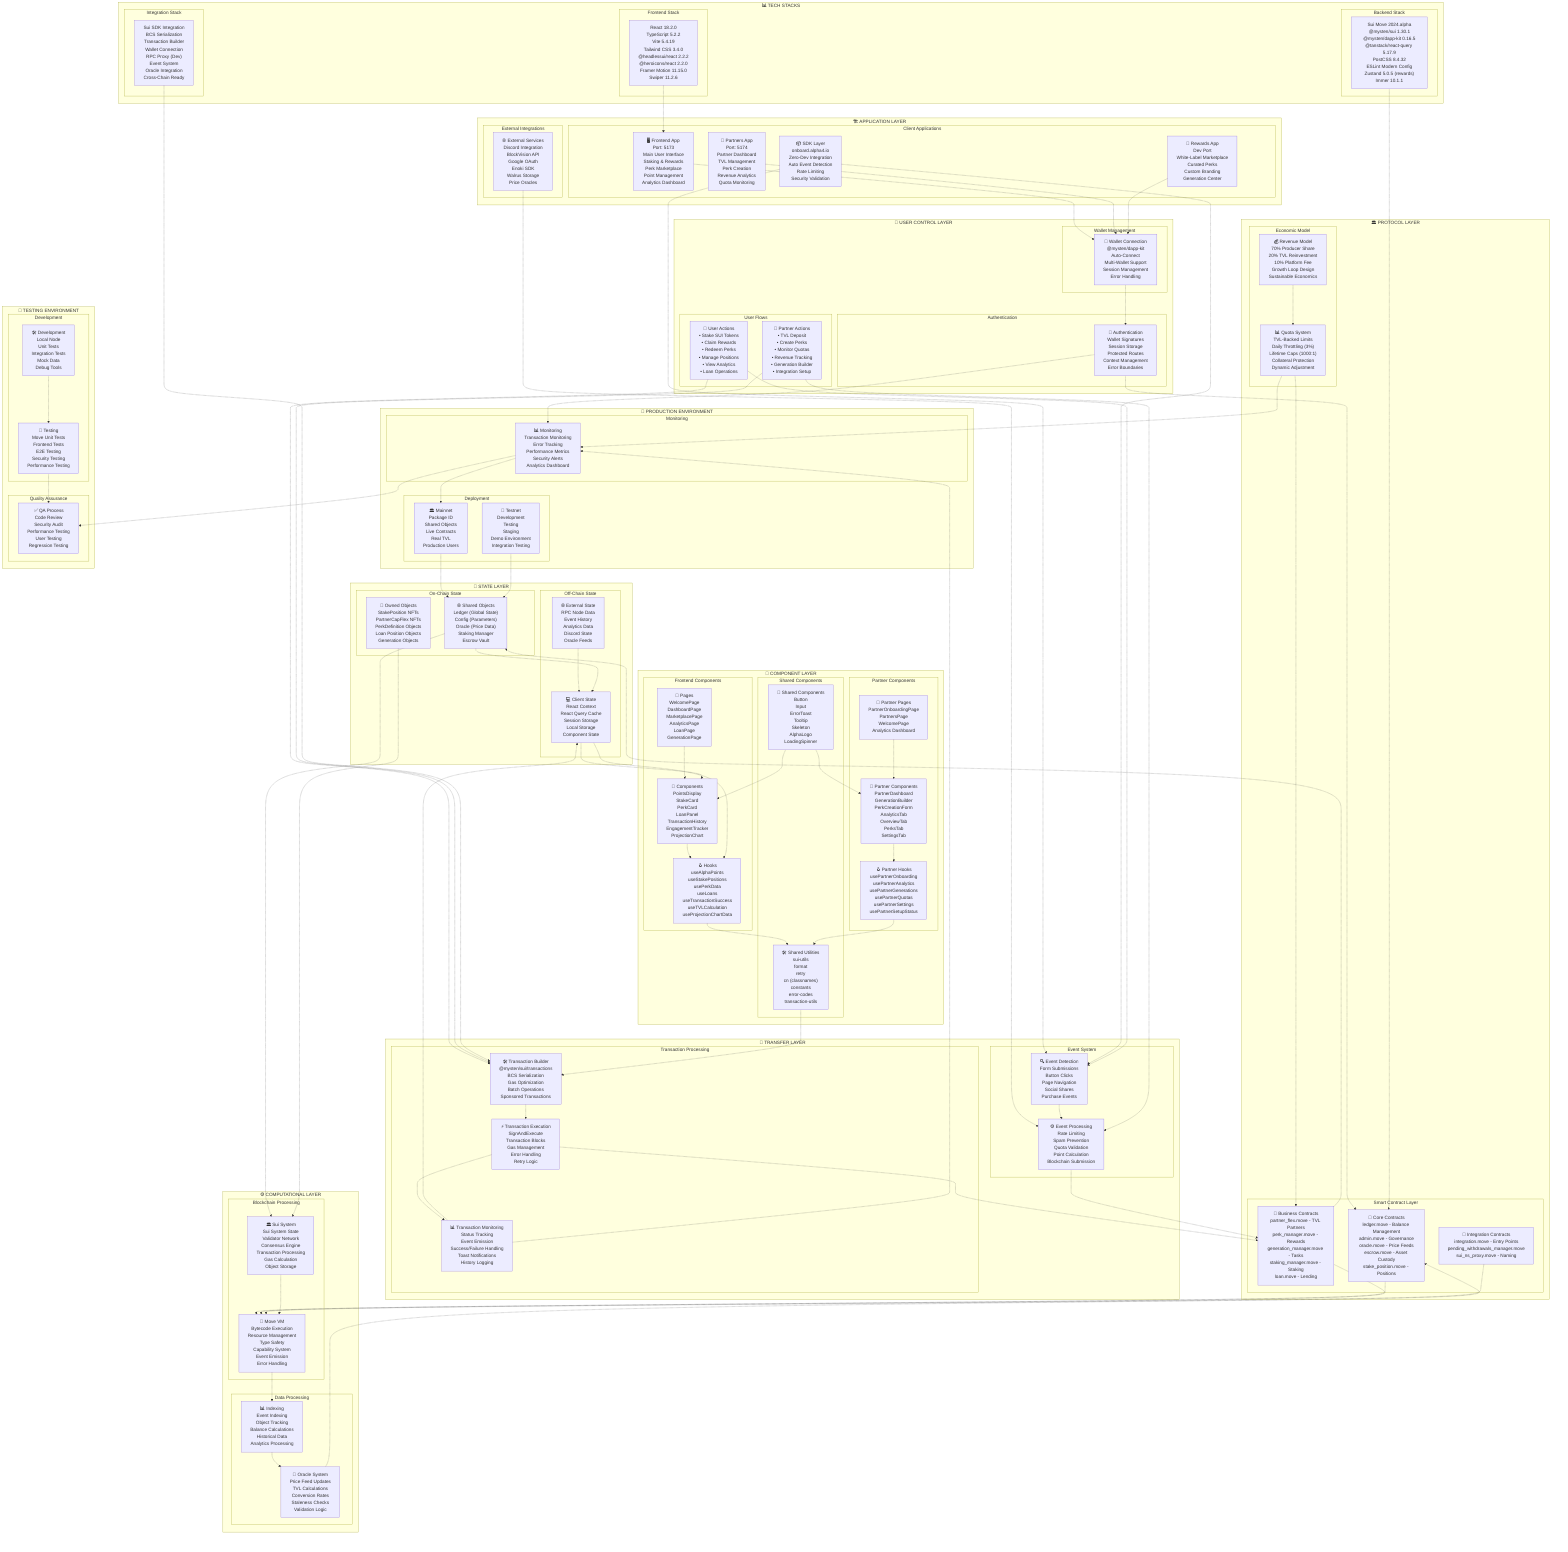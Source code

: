 graph TB
    subgraph "📊 TECH STACKS"
        subgraph "Frontend Stack"
            FE_TECH["React 18.2.0<br/>TypeScript 5.2.2<br/>Vite 5.4.19<br/>Tailwind CSS 3.4.0<br/>@headlessui/react 2.2.2<br/>@heroicons/react 2.2.0<br/>Framer Motion 11.15.0<br/>Swiper 11.2.6"]
        end
        
        subgraph "Backend Stack"
            BE_TECH["Sui Move 2024.alpha<br/>@mysten/sui 1.30.1<br/>@mysten/dapp-kit 0.16.5<br/>@tanstack/react-query 5.17.9<br/>PostCSS 8.4.32<br/>ESLint Modern Config<br/>Zustand 5.0.5 (rewards)<br/>Immer 10.1.1"]
        end
        
        subgraph "Integration Stack"
            INT_TECH["Sui SDK Integration<br/>BCS Serialization<br/>Transaction Builder<br/>Wallet Connection<br/>RPC Proxy (Dev)<br/>Event System<br/>Oracle Integration<br/>Cross-Chain Ready"]
        end
    end
    
    subgraph "🏗️ APPLICATION LAYER"
        subgraph "Client Applications"
            FRONTEND_APP["🖥️ Frontend App<br/>Port: 5173<br/>Main User Interface<br/>Staking & Rewards<br/>Perk Marketplace<br/>Point Management<br/>Analytics Dashboard"]
            
            PARTNERS_APP["🤝 Partners App<br/>Port: 5174<br/>Partner Dashboard<br/>TVL Management<br/>Perk Creation<br/>Revenue Analytics<br/>Quota Monitoring"]
            
            REWARDS_APP["🎁 Rewards App<br/>Dev Port<br/>White-Label Marketplace<br/>Curated Perks<br/>Custom Branding<br/>Generation Center"]
            
            SDK_LAYER["📦 SDK Layer<br/>onboard.alpha4.io<br/>Zero-Dev Integration<br/>Auto Event Detection<br/>Rate Limiting<br/>Security Validation"]
        end
        
        subgraph "External Integrations"
            EXT_SERVICES["🌐 External Services<br/>Discord Integration<br/>BlockVision API<br/>Google OAuth<br/>Enoki SDK<br/>Walrus Storage<br/>Price Oracles"]
        end
    end
    
    subgraph "👤 USER CONTROL LAYER"
        subgraph "Wallet Management"
            WALLET_CONNECT["🔐 Wallet Connection<br/>@mysten/dapp-kit<br/>Auto-Connect<br/>Multi-Wallet Support<br/>Session Management<br/>Error Handling"]
        end
        
        subgraph "User Flows"
            USER_ACTIONS["👤 User Actions<br/>• Stake SUI Tokens<br/>• Claim Rewards<br/>• Redeem Perks<br/>• Manage Positions<br/>• View Analytics<br/>• Loan Operations"]
            
            PARTNER_ACTIONS["🤝 Partner Actions<br/>• TVL Deposit<br/>• Create Perks<br/>• Monitor Quotas<br/>• Revenue Tracking<br/>• Generation Builder<br/>• Integration Setup"]
        end
        
        subgraph "Authentication"
            AUTH_LAYER["🔑 Authentication<br/>Wallet Signatures<br/>Session Storage<br/>Protected Routes<br/>Context Management<br/>Error Boundaries"]
        end
    end
    
    subgraph "🔄 TRANSFER LAYER"
        subgraph "Transaction Processing"
            TX_BUILDER["🛠️ Transaction Builder<br/>@mysten/sui/transactions<br/>BCS Serialization<br/>Gas Optimization<br/>Batch Operations<br/>Sponsored Transactions"]
            
            TX_EXECUTION["⚡ Transaction Execution<br/>SignAndExecute<br/>Transaction Blocks<br/>Gas Management<br/>Error Handling<br/>Retry Logic"]
            
            TX_MONITORING["📊 Transaction Monitoring<br/>Status Tracking<br/>Event Emission<br/>Success/Failure Handling<br/>Toast Notifications<br/>History Logging"]
        end
        
        subgraph "Event System"
            EVENT_DETECTION["🔍 Event Detection<br/>Form Submissions<br/>Button Clicks<br/>Page Navigation<br/>Social Shares<br/>Purchase Events"]
            
            EVENT_PROCESSING["⚙️ Event Processing<br/>Rate Limiting<br/>Spam Prevention<br/>Quota Validation<br/>Point Calculation<br/>Blockchain Submission"]
        end
    end
    
    subgraph "🏛️ PROTOCOL LAYER"
        subgraph "Smart Contract Layer"
            CORE_CONTRACTS["🔐 Core Contracts<br/>ledger.move - Balance Management<br/>admin.move - Governance<br/>oracle.move - Price Feeds<br/>escrow.move - Asset Custody<br/>stake_position.move - Positions"]
            
            BUSINESS_CONTRACTS["💼 Business Contracts<br/>partner_flex.move - TVL Partners<br/>perk_manager.move - Rewards<br/>generation_manager.move - Tasks<br/>staking_manager.move - Staking<br/>loan.move - Lending"]
            
            INTEGRATION_CONTRACTS["🔗 Integration Contracts<br/>integration.move - Entry Points<br/>pending_withdrawals_manager.move<br/>sui_ns_proxy.move - Naming"]
        end
        
        subgraph "Economic Model"
            REVENUE_MODEL["💰 Revenue Model<br/>70% Producer Share<br/>20% TVL Reinvestment<br/>10% Platform Fee<br/>Growth Loop Design<br/>Sustainable Economics"]
            
            QUOTA_SYSTEM["📊 Quota System<br/>TVL-Backed Limits<br/>Daily Throttling (3%)<br/>Lifetime Caps (1000:1)<br/>Collateral Protection<br/>Dynamic Adjustment"]
        end
    end
    
    subgraph "🧩 COMPONENT LAYER"
        subgraph "Frontend Components"
            FE_PAGES["📄 Pages<br/>WelcomePage<br/>DashboardPage<br/>MarketplacePage<br/>AnalyticsPage<br/>LoanPage<br/>GenerationPage"]
            
            FE_COMPONENTS["🎨 Components<br/>PointsDisplay<br/>StakeCard<br/>PerkCard<br/>LoanPanel<br/>TransactionHistory<br/>EngagementTracker<br/>ProjectionChart"]
            
            FE_HOOKS["🪝 Hooks<br/>useAlphaPoints<br/>useStakePositions<br/>usePerkData<br/>useLoans<br/>useTransactionSuccess<br/>useTVLCalculation<br/>useProjectionChartData"]
        end
        
        subgraph "Partner Components"
            PARTNER_PAGES["📄 Partner Pages<br/>PartnerOnboardingPage<br/>PartnersPage<br/>WelcomePage<br/>Analytics Dashboard"]
            
            PARTNER_COMPONENTS["🎨 Partner Components<br/>PartnerDashboard<br/>GenerationBuilder<br/>PerkCreationForm<br/>AnalyticsTab<br/>OverviewTab<br/>PerksTab<br/>SettingsTab"]
            
            PARTNER_HOOKS["🪝 Partner Hooks<br/>usePartnerOnboarding<br/>usePartnerAnalytics<br/>usePartnerGenerations<br/>usePartnerQuotas<br/>usePartnerSettings<br/>usePartnerSetupStatus"]
        end
        
        subgraph "Shared Components"
            SHARED_COMPONENTS["🔧 Shared Components<br/>Button<br/>Input<br/>ErrorToast<br/>Tooltip<br/>Skeleton<br/>AlphaLogo<br/>LoadingSpinner"]
            
            SHARED_UTILS["🛠️ Shared Utilities<br/>sui-utils<br/>format<br/>retry<br/>cn (classnames)<br/>constants<br/>error-codes<br/>transaction-utils"]
        end
    end
    
    subgraph "⚙️ COMPUTATIONAL LAYER"
        subgraph "Blockchain Processing"
            SUI_SYSTEM["🏛️ Sui System<br/>Sui System State<br/>Validator Network<br/>Consensus Engine<br/>Transaction Processing<br/>Gas Calculation<br/>Object Storage"]
            
            MOVE_VM["🔧 Move VM<br/>Bytecode Execution<br/>Resource Management<br/>Type Safety<br/>Capability System<br/>Event Emission<br/>Error Handling"]
        end
        
        subgraph "Data Processing"
            INDEXING["📊 Indexing<br/>Event Indexing<br/>Object Tracking<br/>Balance Calculations<br/>Historical Data<br/>Analytics Processing"]
            
            ORACLES["🔮 Oracle System<br/>Price Feed Updates<br/>TVL Calculations<br/>Conversion Rates<br/>Staleness Checks<br/>Validation Logic"]
        end
    end
    
    subgraph "💾 STATE LAYER"
        subgraph "On-Chain State"
            SHARED_OBJECTS["🌐 Shared Objects<br/>Ledger (Global State)<br/>Config (Parameters)<br/>Oracle (Price Data)<br/>Staking Manager<br/>Escrow Vault"]
            
            OWNED_OBJECTS["👤 Owned Objects<br/>StakePosition NFTs<br/>PartnerCapFlex NFTs<br/>PerkDefinition Objects<br/>Loan Position Objects<br/>Generation Objects"]
        end
        
        subgraph "Off-Chain State"
            CLIENT_STATE["💻 Client State<br/>React Context<br/>React Query Cache<br/>Session Storage<br/>Local Storage<br/>Component State"]
            
            EXTERNAL_STATE["🌐 External State<br/>RPC Node Data<br/>Event History<br/>Analytics Data<br/>Discord State<br/>Oracle Feeds"]
        end
    end
    
    subgraph "🚀 PRODUCTION ENVIRONMENT"
        subgraph "Deployment"
            MAINNET["🏛️ Mainnet<br/>Package ID<br/>Shared Objects<br/>Live Contracts<br/>Real TVL<br/>Production Users"]
            
            TESTNET["🧪 Testnet<br/>Development<br/>Testing<br/>Staging<br/>Demo Environment<br/>Integration Testing"]
        end
        
        subgraph "Monitoring"
            MONITORING["📊 Monitoring<br/>Transaction Monitoring<br/>Error Tracking<br/>Performance Metrics<br/>Security Alerts<br/>Analytics Dashboard"]
        end
    end
    
    subgraph "🔬 TESTING ENVIRONMENT"
        subgraph "Development"
            DEV_ENV["🛠️ Development<br/>Local Node<br/>Unit Tests<br/>Integration Tests<br/>Mock Data<br/>Debug Tools"]
            
            TESTING["🧪 Testing<br/>Move Unit Tests<br/>Frontend Tests<br/>E2E Testing<br/>Security Testing<br/>Performance Testing"]
        end
        
        subgraph "Quality Assurance"
            QA_PROCESS["✅ QA Process<br/>Code Review<br/>Security Audit<br/>Performance Testing<br/>User Testing<br/>Regression Testing"]
        end
    end
    
    %% Application Layer Connections
    FRONTEND_APP -.-> WALLET_CONNECT
    PARTNERS_APP -.-> WALLET_CONNECT
    REWARDS_APP -.-> WALLET_CONNECT
    SDK_LAYER -.-> EVENT_DETECTION
    EXT_SERVICES -.-> EVENT_PROCESSING
    
    %% User Control Layer Connections
    WALLET_CONNECT -.-> AUTH_LAYER
    USER_ACTIONS -.-> TX_BUILDER
    PARTNER_ACTIONS -.-> TX_BUILDER
    AUTH_LAYER -.-> CORE_CONTRACTS
    
    %% Transfer Layer Connections
    TX_BUILDER -.-> TX_EXECUTION
    TX_EXECUTION -.-> TX_MONITORING
    EVENT_DETECTION -.-> EVENT_PROCESSING
    EVENT_PROCESSING -.-> BUSINESS_CONTRACTS
    
    %% Protocol Layer Connections
    CORE_CONTRACTS -.-> MOVE_VM
    BUSINESS_CONTRACTS -.-> MOVE_VM
    INTEGRATION_CONTRACTS -.-> MOVE_VM
    REVENUE_MODEL -.-> QUOTA_SYSTEM
    QUOTA_SYSTEM -.-> BUSINESS_CONTRACTS
    
    %% Component Layer Connections
    FE_PAGES -.-> FE_COMPONENTS
    FE_COMPONENTS -.-> FE_HOOKS
    PARTNER_PAGES -.-> PARTNER_COMPONENTS
    PARTNER_COMPONENTS -.-> PARTNER_HOOKS
    FE_HOOKS -.-> SHARED_UTILS
    PARTNER_HOOKS -.-> SHARED_UTILS
    
    %% Computational Layer Connections
    SUI_SYSTEM -.-> MOVE_VM
    MOVE_VM -.-> INDEXING
    INDEXING -.-> ORACLES
    ORACLES -.-> CORE_CONTRACTS
    
    %% State Layer Connections
    SHARED_OBJECTS -.-> SUI_SYSTEM
    OWNED_OBJECTS -.-> SUI_SYSTEM
    CLIENT_STATE -.-> FE_HOOKS
    EXTERNAL_STATE -.-> CLIENT_STATE
    
    %% Environment Connections
    MAINNET -.-> SHARED_OBJECTS
    TESTNET -.-> SHARED_OBJECTS
    MONITORING -.-> MAINNET
    DEV_ENV -.-> TESTING
    TESTING -.-> QA_PROCESS
    
    %% Cross-Layer Connections
    FE_TECH -.-> FRONTEND_APP
    BE_TECH -.-> CORE_CONTRACTS
    INT_TECH -.-> TX_BUILDER
    SDK_LAYER -.-> EVENT_DETECTION
    TX_MONITORING -.-> CLIENT_STATE
    SHARED_COMPONENTS -.-> FE_COMPONENTS
    SHARED_COMPONENTS -.-> PARTNER_COMPONENTS
    SHARED_UTILS -.-> TX_BUILDER
    
    %% Data Flow Connections
    USER_ACTIONS -.-> EVENT_DETECTION
    PARTNER_ACTIONS -.-> EVENT_PROCESSING
    TX_EXECUTION -.-> BUSINESS_CONTRACTS
    BUSINESS_CONTRACTS -.-> SHARED_OBJECTS
    SHARED_OBJECTS -.-> CLIENT_STATE
    CLIENT_STATE -.-> FE_COMPONENTS
    
    %% Security & Monitoring
    AUTH_LAYER -.-> MONITORING
    TX_MONITORING -.-> MONITORING
    QUOTA_SYSTEM -.-> MONITORING
    MONITORING -.-> QA_PROCESS